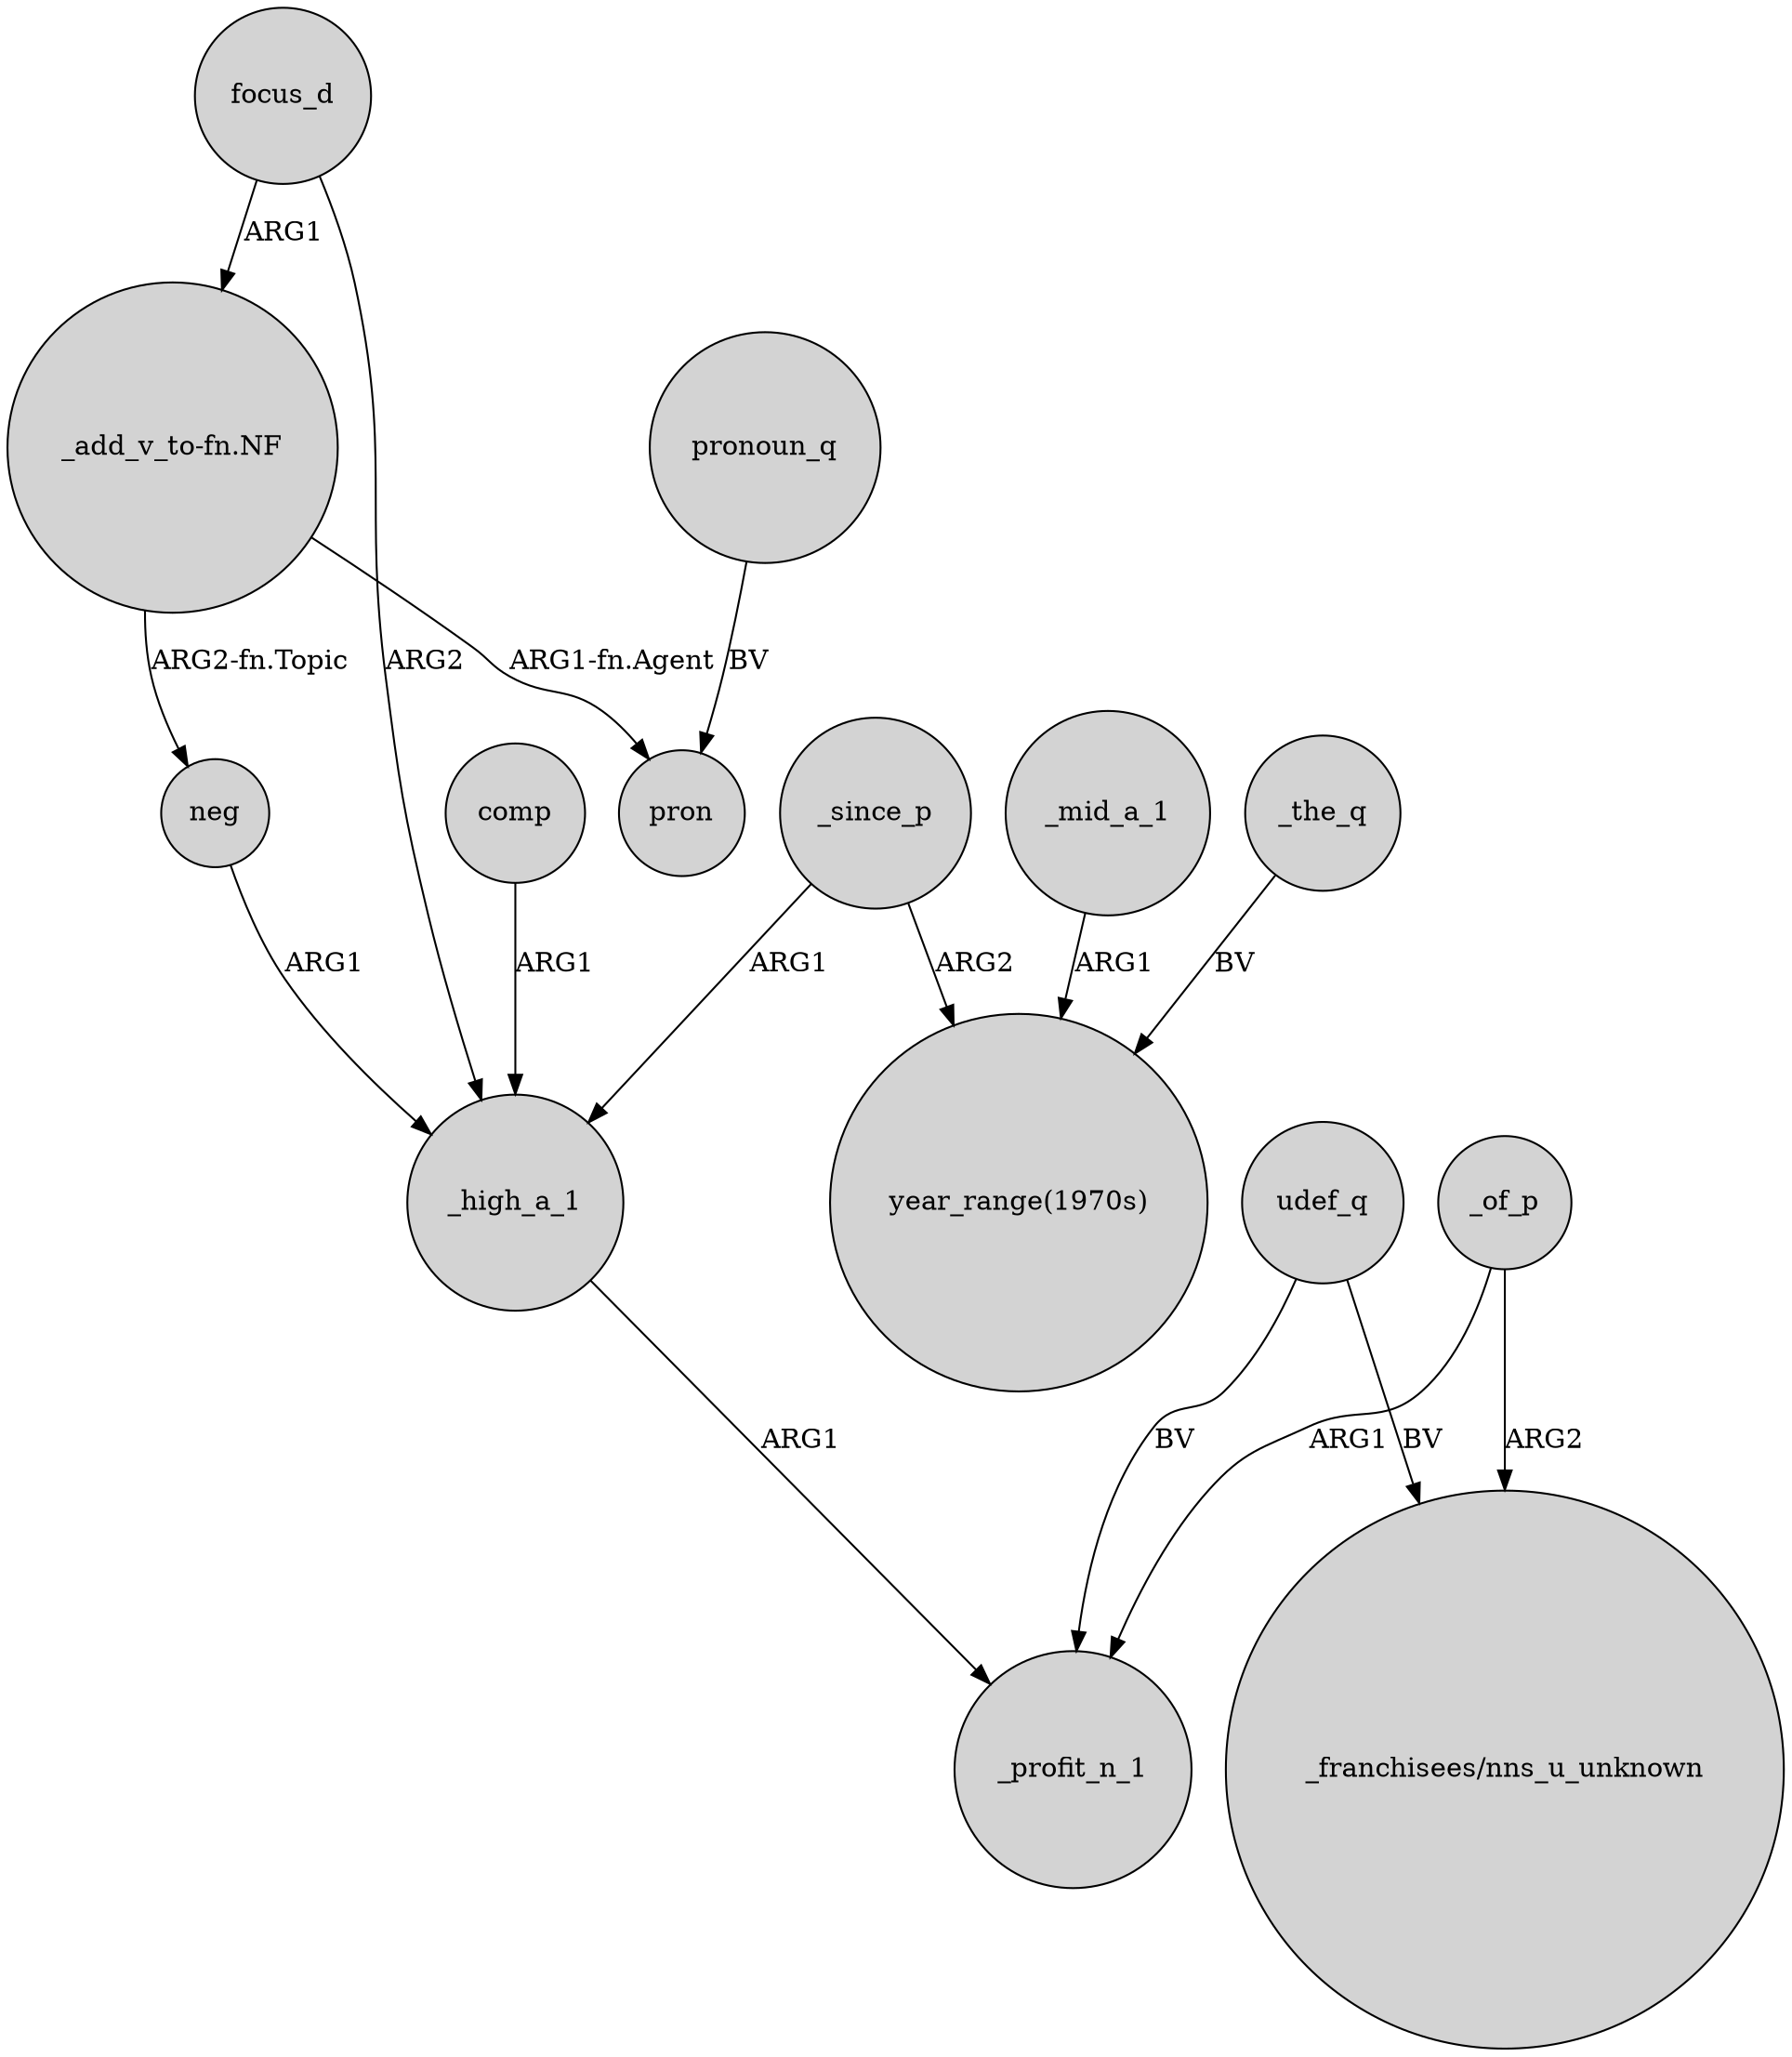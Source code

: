 digraph {
	node [shape=circle style=filled]
	_since_p -> _high_a_1 [label=ARG1]
	_mid_a_1 -> "year_range(1970s)" [label=ARG1]
	_of_p -> "_franchisees/nns_u_unknown" [label=ARG2]
	focus_d -> "_add_v_to-fn.NF" [label=ARG1]
	udef_q -> _profit_n_1 [label=BV]
	comp -> _high_a_1 [label=ARG1]
	_the_q -> "year_range(1970s)" [label=BV]
	pronoun_q -> pron [label=BV]
	"_add_v_to-fn.NF" -> pron [label="ARG1-fn.Agent"]
	_since_p -> "year_range(1970s)" [label=ARG2]
	neg -> _high_a_1 [label=ARG1]
	focus_d -> _high_a_1 [label=ARG2]
	"_add_v_to-fn.NF" -> neg [label="ARG2-fn.Topic"]
	_high_a_1 -> _profit_n_1 [label=ARG1]
	udef_q -> "_franchisees/nns_u_unknown" [label=BV]
	_of_p -> _profit_n_1 [label=ARG1]
}
